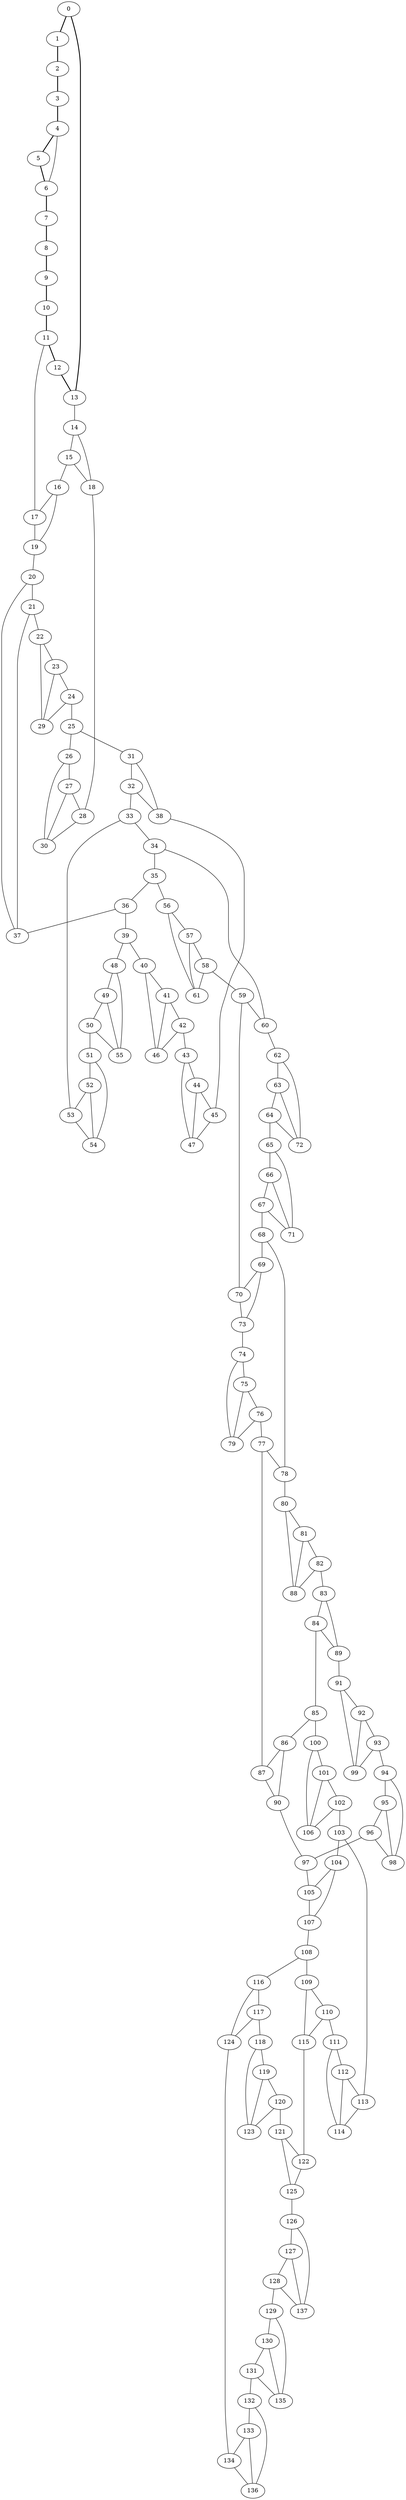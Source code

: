 //Inside of this graph isn't 3-connected
graph G {
0 [ pos = " 35.00,0.00!" ];
0 -- 1[style=bold];
0 -- 13[style=bold];
1 [ pos = " 31.53,15.19!" ];
1 -- 2[style=bold];
2 [ pos = " 21.82,27.36!" ];
2 -- 3[style=bold];
3 [ pos = " 7.79,34.12!" ];
3 -- 4[style=bold];
4 [ pos = " -7.79,34.12!" ];
4 -- 5[style=bold];
4 -- 6;
5 [ pos = " -21.82,27.36!" ];
5 -- 6[style=bold];
6 [ pos = " -31.53,15.19!" ];
6 -- 7[style=bold];
7 [ pos = " -35.00,0.00!" ];
7 -- 8[style=bold];
8 [ pos = " -31.53,-15.19!" ];
8 -- 9[style=bold];
9 [ pos = " -21.82,-27.36!" ];
9 -- 10[style=bold];
10 [ pos = " -7.79,-34.12!" ];
10 -- 11[style=bold];
11 [ pos = " 7.79,-34.12!" ];
11 -- 12[style=bold];
11 -- 17;
12 [ pos = " 21.82,-27.36!" ];
12 -- 13[style=bold];
13 [ pos = " 31.53,-15.19!" ];
13 -- 14;
14 -- 15;
14 -- 18;
15 -- 16;
15 -- 18;
16 -- 17;
16 -- 19;
17 -- 19;
18 -- 28;
19 -- 20;
20 -- 21;
20 -- 37;
21 -- 22;
21 -- 37;
22 -- 23;
22 -- 29;
23 -- 24;
23 -- 29;
24 -- 25;
24 -- 29;
25 -- 26;
25 -- 31;
26 -- 27;
26 -- 30;
27 -- 28;
27 -- 30;
28 -- 30;
31 -- 32;
31 -- 38;
32 -- 33;
32 -- 38;
33 -- 34;
33 -- 53;
34 -- 35;
34 -- 60;
35 -- 36;
35 -- 56;
36 -- 37;
36 -- 39;
38 -- 45;
39 -- 40;
39 -- 48;
40 -- 41;
40 -- 46;
41 -- 42;
41 -- 46;
42 -- 43;
42 -- 46;
43 -- 44;
43 -- 47;
44 -- 45;
44 -- 47;
45 -- 47;
48 -- 49;
48 -- 55;
49 -- 50;
49 -- 55;
50 -- 51;
50 -- 55;
51 -- 52;
51 -- 54;
52 -- 53;
52 -- 54;
53 -- 54;
56 -- 57;
56 -- 61;
57 -- 58;
57 -- 61;
58 -- 59;
58 -- 61;
59 -- 60;
59 -- 70;
60 -- 62;
62 -- 63;
62 -- 72;
63 -- 64;
63 -- 72;
64 -- 65;
64 -- 72;
65 -- 66;
65 -- 71;
66 -- 67;
66 -- 71;
67 -- 68;
67 -- 71;
68 -- 69;
68 -- 78;
69 -- 70;
69 -- 73;
70 -- 73;
73 -- 74;
74 -- 75;
74 -- 79;
75 -- 76;
75 -- 79;
76 -- 77;
76 -- 79;
77 -- 78;
77 -- 87;
78 -- 80;
80 -- 81;
80 -- 88;
81 -- 82;
81 -- 88;
82 -- 83;
82 -- 88;
83 -- 84;
83 -- 89;
84 -- 85;
84 -- 89;
85 -- 86;
85 -- 100;
86 -- 87;
86 -- 90;
87 -- 90;
89 -- 91;
90 -- 97;
91 -- 92;
91 -- 99;
92 -- 93;
92 -- 99;
93 -- 94;
93 -- 99;
94 -- 95;
94 -- 98;
95 -- 96;
95 -- 98;
96 -- 97;
96 -- 98;
97 -- 105;
100 -- 101;
100 -- 106;
101 -- 102;
101 -- 106;
102 -- 103;
102 -- 106;
103 -- 104;
103 -- 113;
104 -- 105;
104 -- 107;
105 -- 107;
107 -- 108;
108 -- 109;
108 -- 116;
109 -- 110;
109 -- 115;
110 -- 111;
110 -- 115;
111 -- 112;
111 -- 114;
112 -- 113;
112 -- 114;
113 -- 114;
115 -- 122;
116 -- 117;
116 -- 124;
117 -- 118;
117 -- 124;
118 -- 119;
118 -- 123;
119 -- 120;
119 -- 123;
120 -- 121;
120 -- 123;
121 -- 122;
121 -- 125;
122 -- 125;
124 -- 134;
125 -- 126;
126 -- 127;
126 -- 137;
127 -- 128;
127 -- 137;
128 -- 129;
128 -- 137;
129 -- 130;
129 -- 135;
130 -- 131;
130 -- 135;
131 -- 132;
131 -- 135;
132 -- 133;
132 -- 136;
133 -- 134;
133 -- 136;
134 -- 136;
}
